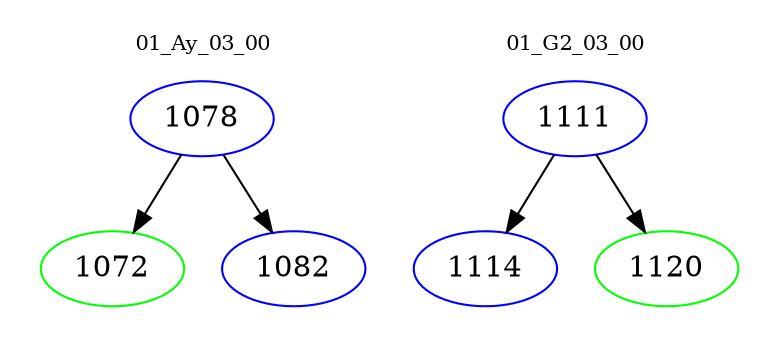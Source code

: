 digraph{
subgraph cluster_0 {
color = white
label = "01_Ay_03_00";
fontsize=10;
T0_1078 [label="1078", color="blue"]
T0_1078 -> T0_1072 [color="black"]
T0_1072 [label="1072", color="green"]
T0_1078 -> T0_1082 [color="black"]
T0_1082 [label="1082", color="blue"]
}
subgraph cluster_1 {
color = white
label = "01_G2_03_00";
fontsize=10;
T1_1111 [label="1111", color="blue"]
T1_1111 -> T1_1114 [color="black"]
T1_1114 [label="1114", color="blue"]
T1_1111 -> T1_1120 [color="black"]
T1_1120 [label="1120", color="green"]
}
}
